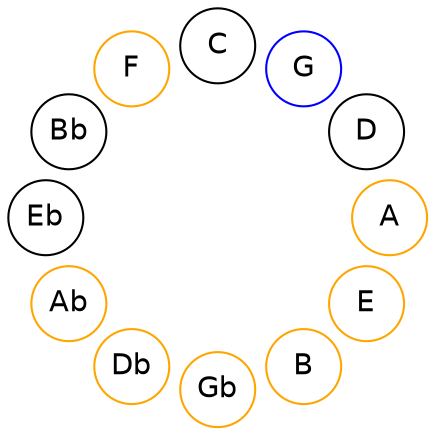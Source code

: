
graph {

layout = circo;
mindist = .1

node [shape = circle, fontname = Helvetica, margin = 0]
edge [style=invis]

subgraph 1 {
	E -- B -- Gb -- Db -- Ab -- Eb -- Bb -- F -- C -- G -- D -- A -- E
}

E [color=orange];
B [color=orange];
Gb [color=orange];
Db [color=orange];
Ab [color=orange];
F [color=orange];
G [color=blue];
A [color=orange];
}

